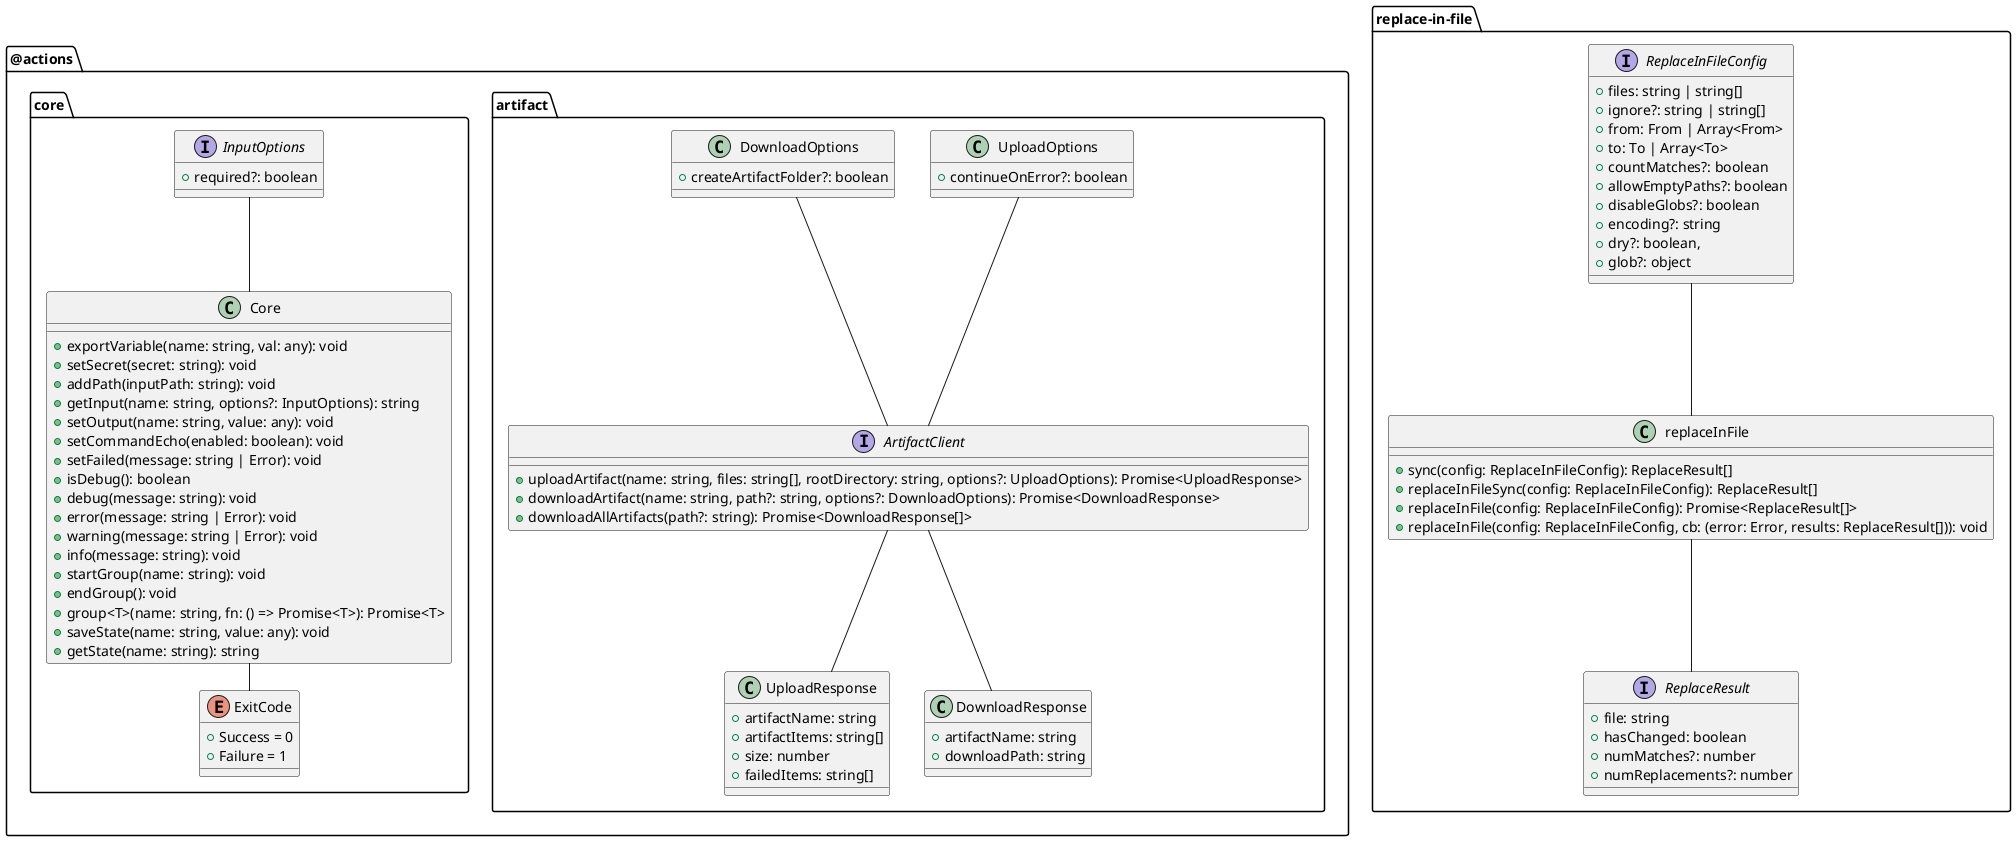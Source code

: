@startuml Libraries

skinparam ranksep 1
scale 1.0

package @actions {
    package artifact {
        interface ArtifactClient {
            +uploadArtifact(name: string, files: string[], rootDirectory: string, options?: UploadOptions): Promise<UploadResponse>
            +downloadArtifact(name: string, path?: string, options?: DownloadOptions): Promise<DownloadResponse>
            +downloadAllArtifacts(path?: string): Promise<DownloadResponse[]>
        }

        class UploadResponse {
            +artifactName: string
            +artifactItems: string[]
            +size: number
            +failedItems: string[]
        }

        class UploadOptions {
            +continueOnError?: boolean
        }

        class DownloadResponse {
            +artifactName: string
            +downloadPath: string
        }

        class DownloadOptions {
            +createArtifactFolder?: boolean
        }

        UploadOptions -- ArtifactClient
        DownloadOptions -- ArtifactClient

        ArtifactClient -- UploadResponse
        ArtifactClient -- DownloadResponse
    }

    package core {
        interface InputOptions {
            +required?: boolean
        }

        enum ExitCode {
            +Success = 0
            +Failure = 1
        }

        class Core {
            +exportVariable(name: string, val: any): void
            +setSecret(secret: string): void
            +addPath(inputPath: string): void
            +getInput(name: string, options?: InputOptions): string
            +setOutput(name: string, value: any): void
            +setCommandEcho(enabled: boolean): void
            +setFailed(message: string | Error): void
            +isDebug(): boolean
            +debug(message: string): void
            +error(message: string | Error): void
            +warning(message: string | Error): void
            +info(message: string): void
            +startGroup(name: string): void
            +endGroup(): void
            +group<T>(name: string, fn: () => Promise<T>): Promise<T>
            +saveState(name: string, value: any): void
            +getState(name: string): string
        }

        InputOptions -- Core
        Core -- ExitCode
    }
}

package replace-in-file {
    class replaceInFile {
        +sync(config: ReplaceInFileConfig): ReplaceResult[]
        +replaceInFileSync(config: ReplaceInFileConfig): ReplaceResult[]
        +replaceInFile(config: ReplaceInFileConfig): Promise<ReplaceResult[]>
        +replaceInFile(config: ReplaceInFileConfig, cb: (error: Error, results: ReplaceResult[])): void
    }

    interface ReplaceInFileConfig {
        +files: string | string[]
        +ignore?: string | string[]
        +from: From | Array<From>
        +to: To | Array<To>
        +countMatches?: boolean
        +allowEmptyPaths?: boolean
        +disableGlobs?: boolean
        +encoding?: string
        +dry?: boolean,
        +glob?: object
    }

    interface ReplaceResult {
        +file: string
        +hasChanged: boolean
        +numMatches?: number
        +numReplacements?: number
    }

    ReplaceInFileConfig -- replaceInFile
    replaceInFile -- ReplaceResult
}
@enduml
